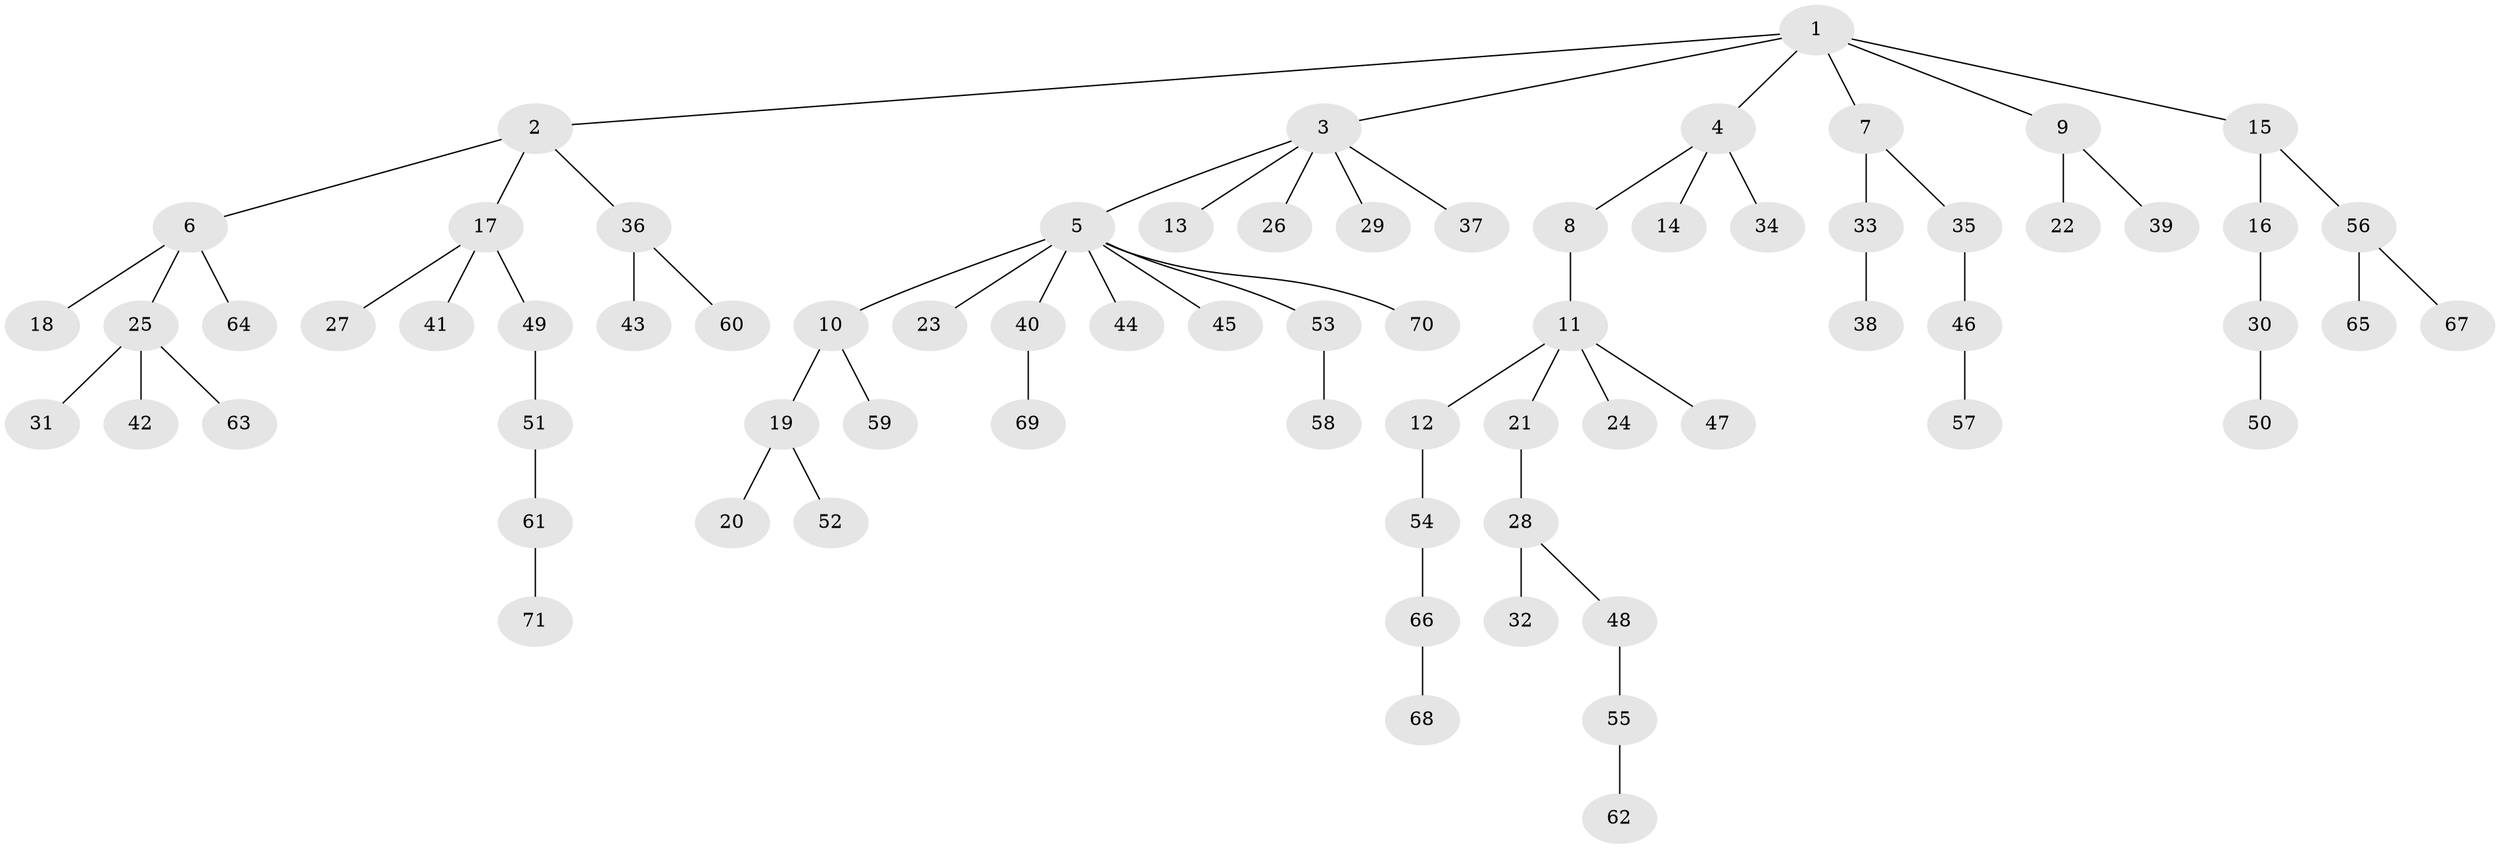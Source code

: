 // coarse degree distribution, {6: 0.02702702702702703, 4: 0.02702702702702703, 3: 0.13513513513513514, 2: 0.35135135135135137, 5: 0.02702702702702703, 1: 0.43243243243243246}
// Generated by graph-tools (version 1.1) at 2025/52/03/04/25 22:52:00]
// undirected, 71 vertices, 70 edges
graph export_dot {
  node [color=gray90,style=filled];
  1;
  2;
  3;
  4;
  5;
  6;
  7;
  8;
  9;
  10;
  11;
  12;
  13;
  14;
  15;
  16;
  17;
  18;
  19;
  20;
  21;
  22;
  23;
  24;
  25;
  26;
  27;
  28;
  29;
  30;
  31;
  32;
  33;
  34;
  35;
  36;
  37;
  38;
  39;
  40;
  41;
  42;
  43;
  44;
  45;
  46;
  47;
  48;
  49;
  50;
  51;
  52;
  53;
  54;
  55;
  56;
  57;
  58;
  59;
  60;
  61;
  62;
  63;
  64;
  65;
  66;
  67;
  68;
  69;
  70;
  71;
  1 -- 2;
  1 -- 3;
  1 -- 4;
  1 -- 7;
  1 -- 9;
  1 -- 15;
  2 -- 6;
  2 -- 17;
  2 -- 36;
  3 -- 5;
  3 -- 13;
  3 -- 26;
  3 -- 29;
  3 -- 37;
  4 -- 8;
  4 -- 14;
  4 -- 34;
  5 -- 10;
  5 -- 23;
  5 -- 40;
  5 -- 44;
  5 -- 45;
  5 -- 53;
  5 -- 70;
  6 -- 18;
  6 -- 25;
  6 -- 64;
  7 -- 33;
  7 -- 35;
  8 -- 11;
  9 -- 22;
  9 -- 39;
  10 -- 19;
  10 -- 59;
  11 -- 12;
  11 -- 21;
  11 -- 24;
  11 -- 47;
  12 -- 54;
  15 -- 16;
  15 -- 56;
  16 -- 30;
  17 -- 27;
  17 -- 41;
  17 -- 49;
  19 -- 20;
  19 -- 52;
  21 -- 28;
  25 -- 31;
  25 -- 42;
  25 -- 63;
  28 -- 32;
  28 -- 48;
  30 -- 50;
  33 -- 38;
  35 -- 46;
  36 -- 43;
  36 -- 60;
  40 -- 69;
  46 -- 57;
  48 -- 55;
  49 -- 51;
  51 -- 61;
  53 -- 58;
  54 -- 66;
  55 -- 62;
  56 -- 65;
  56 -- 67;
  61 -- 71;
  66 -- 68;
}
